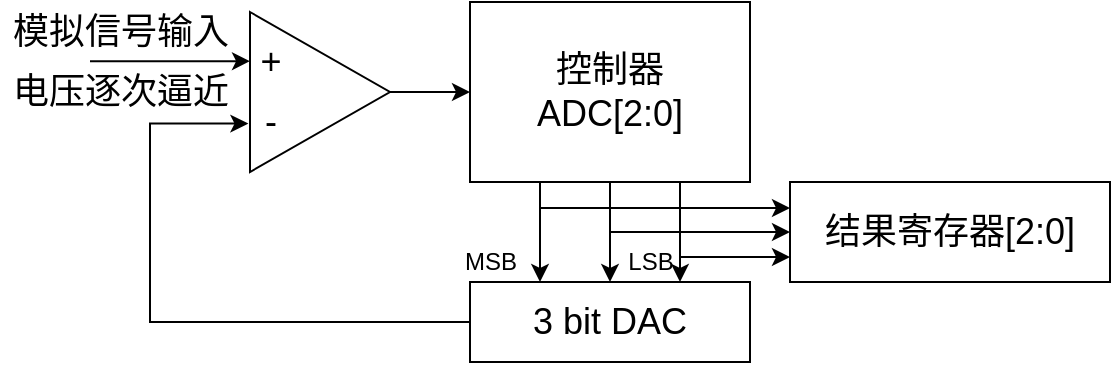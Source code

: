 <mxfile version="16.4.11" type="device"><diagram id="psNiFn3S9YbO4fuNEaUk" name="第 1 页"><mxGraphModel dx="918" dy="508" grid="1" gridSize="10" guides="1" tooltips="1" connect="1" arrows="1" fold="1" page="1" pageScale="1" pageWidth="1169" pageHeight="1654" math="0" shadow="0"><root><mxCell id="0"/><mxCell id="1" parent="0"/><mxCell id="jC0r_F37Dfv9_lj1q5P1-33" style="edgeStyle=orthogonalEdgeStyle;rounded=0;orthogonalLoop=1;jettySize=auto;html=1;exitX=1;exitY=0.5;exitDx=0;exitDy=0;entryX=0;entryY=0.5;entryDx=0;entryDy=0;fontSize=18;" parent="1" source="jC0r_F37Dfv9_lj1q5P1-23" target="jC0r_F37Dfv9_lj1q5P1-30" edge="1"><mxGeometry relative="1" as="geometry"/></mxCell><mxCell id="jC0r_F37Dfv9_lj1q5P1-23" value="" style="triangle;whiteSpace=wrap;html=1;fontSize=18;" parent="1" vertex="1"><mxGeometry x="490" y="165" width="70" height="80" as="geometry"/></mxCell><mxCell id="jC0r_F37Dfv9_lj1q5P1-24" value="+" style="text;html=1;align=center;verticalAlign=middle;resizable=0;points=[];autosize=1;strokeColor=none;fillColor=none;fontSize=18;" parent="1" vertex="1"><mxGeometry x="485" y="175" width="30" height="30" as="geometry"/></mxCell><mxCell id="jC0r_F37Dfv9_lj1q5P1-25" value="-" style="text;html=1;align=center;verticalAlign=middle;resizable=0;points=[];autosize=1;strokeColor=none;fillColor=none;fontSize=18;" parent="1" vertex="1"><mxGeometry x="490" y="205" width="20" height="30" as="geometry"/></mxCell><mxCell id="jC0r_F37Dfv9_lj1q5P1-27" value="" style="endArrow=classic;html=1;rounded=0;fontSize=18;" parent="1" edge="1"><mxGeometry width="50" height="50" relative="1" as="geometry"><mxPoint x="410" y="189.58" as="sourcePoint"/><mxPoint x="490" y="189.58" as="targetPoint"/></mxGeometry></mxCell><mxCell id="jC0r_F37Dfv9_lj1q5P1-28" value="模拟信号输入" style="text;html=1;align=center;verticalAlign=middle;resizable=0;points=[];autosize=1;strokeColor=none;fillColor=none;fontSize=18;" parent="1" vertex="1"><mxGeometry x="365" y="160" width="120" height="30" as="geometry"/></mxCell><mxCell id="jC0r_F37Dfv9_lj1q5P1-31" style="edgeStyle=orthogonalEdgeStyle;rounded=0;orthogonalLoop=1;jettySize=auto;html=1;exitX=0;exitY=0.5;exitDx=0;exitDy=0;entryX=-0.04;entryY=0.527;entryDx=0;entryDy=0;entryPerimeter=0;fontSize=18;" parent="1" source="jC0r_F37Dfv9_lj1q5P1-29" target="jC0r_F37Dfv9_lj1q5P1-25" edge="1"><mxGeometry relative="1" as="geometry"><Array as="points"><mxPoint x="440" y="320"/><mxPoint x="440" y="221"/></Array></mxGeometry></mxCell><mxCell id="jC0r_F37Dfv9_lj1q5P1-29" value="3 bit DAC" style="rounded=0;whiteSpace=wrap;html=1;fontSize=18;" parent="1" vertex="1"><mxGeometry x="600" y="300" width="140" height="40" as="geometry"/></mxCell><mxCell id="1iPMAxSa8Pie_Vex_sCW-3" style="edgeStyle=orthogonalEdgeStyle;rounded=0;orthogonalLoop=1;jettySize=auto;html=1;exitX=0.25;exitY=1;exitDx=0;exitDy=0;entryX=0.25;entryY=0;entryDx=0;entryDy=0;" edge="1" parent="1" source="jC0r_F37Dfv9_lj1q5P1-30" target="jC0r_F37Dfv9_lj1q5P1-29"><mxGeometry relative="1" as="geometry"/></mxCell><mxCell id="1iPMAxSa8Pie_Vex_sCW-4" style="edgeStyle=orthogonalEdgeStyle;rounded=0;orthogonalLoop=1;jettySize=auto;html=1;exitX=0.5;exitY=1;exitDx=0;exitDy=0;entryX=0.5;entryY=0;entryDx=0;entryDy=0;" edge="1" parent="1" source="jC0r_F37Dfv9_lj1q5P1-30" target="jC0r_F37Dfv9_lj1q5P1-29"><mxGeometry relative="1" as="geometry"/></mxCell><mxCell id="1iPMAxSa8Pie_Vex_sCW-5" style="edgeStyle=orthogonalEdgeStyle;rounded=0;orthogonalLoop=1;jettySize=auto;html=1;exitX=0.75;exitY=1;exitDx=0;exitDy=0;entryX=0.75;entryY=0;entryDx=0;entryDy=0;" edge="1" parent="1" source="jC0r_F37Dfv9_lj1q5P1-30" target="jC0r_F37Dfv9_lj1q5P1-29"><mxGeometry relative="1" as="geometry"/></mxCell><mxCell id="1iPMAxSa8Pie_Vex_sCW-6" style="edgeStyle=orthogonalEdgeStyle;rounded=0;orthogonalLoop=1;jettySize=auto;html=1;exitX=0.75;exitY=1;exitDx=0;exitDy=0;entryX=0;entryY=0.75;entryDx=0;entryDy=0;" edge="1" parent="1" source="jC0r_F37Dfv9_lj1q5P1-30" target="_ukDY76CD_uLLSkXJql3-3"><mxGeometry relative="1" as="geometry"/></mxCell><mxCell id="1iPMAxSa8Pie_Vex_sCW-7" style="edgeStyle=orthogonalEdgeStyle;rounded=0;orthogonalLoop=1;jettySize=auto;html=1;exitX=0.5;exitY=1;exitDx=0;exitDy=0;entryX=0;entryY=0.5;entryDx=0;entryDy=0;" edge="1" parent="1" source="jC0r_F37Dfv9_lj1q5P1-30" target="_ukDY76CD_uLLSkXJql3-3"><mxGeometry relative="1" as="geometry"/></mxCell><mxCell id="1iPMAxSa8Pie_Vex_sCW-8" style="edgeStyle=orthogonalEdgeStyle;rounded=0;orthogonalLoop=1;jettySize=auto;html=1;exitX=0.25;exitY=1;exitDx=0;exitDy=0;entryX=0;entryY=0.25;entryDx=0;entryDy=0;" edge="1" parent="1" source="jC0r_F37Dfv9_lj1q5P1-30" target="_ukDY76CD_uLLSkXJql3-3"><mxGeometry relative="1" as="geometry"><Array as="points"><mxPoint x="635" y="263"/><mxPoint x="760" y="263"/></Array></mxGeometry></mxCell><mxCell id="jC0r_F37Dfv9_lj1q5P1-30" value="控制器&lt;br&gt;ADC[2:0]" style="rounded=0;whiteSpace=wrap;html=1;fontSize=18;" parent="1" vertex="1"><mxGeometry x="600" y="160" width="140" height="90" as="geometry"/></mxCell><mxCell id="_ukDY76CD_uLLSkXJql3-3" value="结果寄存器&lt;span&gt;[2:0]&lt;/span&gt;" style="rounded=0;whiteSpace=wrap;html=1;fontSize=18;" parent="1" vertex="1"><mxGeometry x="760" y="250" width="160" height="50" as="geometry"/></mxCell><mxCell id="_ukDY76CD_uLLSkXJql3-5" value="电压逐次逼近" style="text;html=1;align=center;verticalAlign=middle;resizable=0;points=[];autosize=1;strokeColor=none;fillColor=none;fontSize=18;" parent="1" vertex="1"><mxGeometry x="365" y="190" width="120" height="30" as="geometry"/></mxCell><mxCell id="1iPMAxSa8Pie_Vex_sCW-9" value="MSB" style="text;html=1;align=center;verticalAlign=middle;resizable=0;points=[];autosize=1;strokeColor=none;fillColor=none;" vertex="1" parent="1"><mxGeometry x="590" y="280" width="40" height="20" as="geometry"/></mxCell><mxCell id="1iPMAxSa8Pie_Vex_sCW-10" value="LSB" style="text;html=1;align=center;verticalAlign=middle;resizable=0;points=[];autosize=1;strokeColor=none;fillColor=none;" vertex="1" parent="1"><mxGeometry x="670" y="280" width="40" height="20" as="geometry"/></mxCell></root></mxGraphModel></diagram></mxfile>